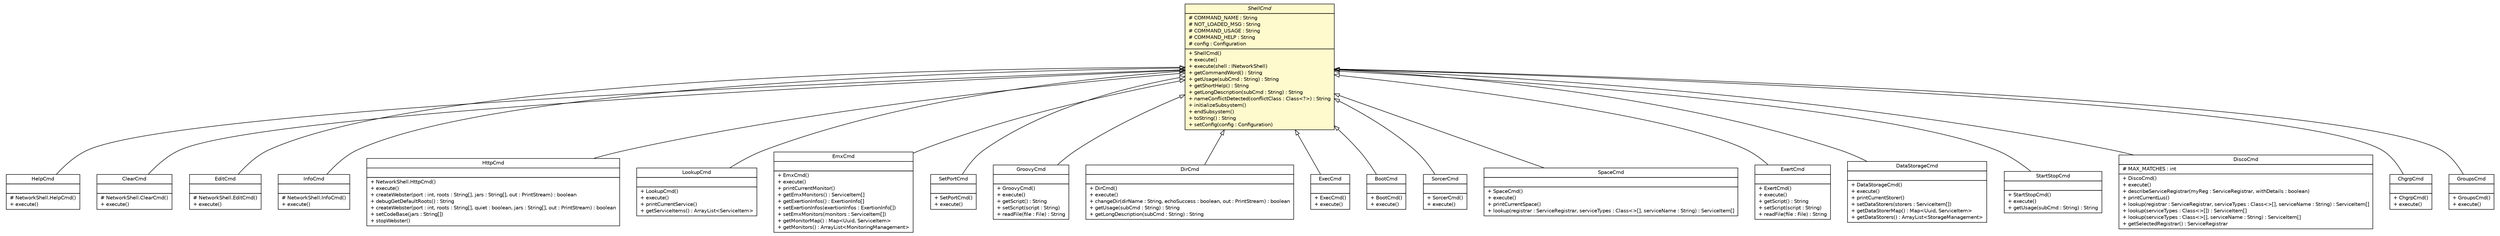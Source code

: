#!/usr/local/bin/dot
#
# Class diagram 
# Generated by UMLGraph version R5_6 (http://www.umlgraph.org/)
#

digraph G {
	edge [fontname="Helvetica",fontsize=10,labelfontname="Helvetica",labelfontsize=10];
	node [fontname="Helvetica",fontsize=10,shape=plaintext];
	nodesep=0.25;
	ranksep=0.5;
	// sorcer.tools.shell.NetworkShell.HelpCmd
	c495911 [label=<<table title="sorcer.tools.shell.NetworkShell.HelpCmd" border="0" cellborder="1" cellspacing="0" cellpadding="2" port="p" href="./NetworkShell.HelpCmd.html">
		<tr><td><table border="0" cellspacing="0" cellpadding="1">
<tr><td align="center" balign="center"> HelpCmd </td></tr>
		</table></td></tr>
		<tr><td><table border="0" cellspacing="0" cellpadding="1">
<tr><td align="left" balign="left">  </td></tr>
		</table></td></tr>
		<tr><td><table border="0" cellspacing="0" cellpadding="1">
<tr><td align="left" balign="left"> # NetworkShell.HelpCmd() </td></tr>
<tr><td align="left" balign="left"> + execute() </td></tr>
		</table></td></tr>
		</table>>, URL="./NetworkShell.HelpCmd.html", fontname="Helvetica", fontcolor="black", fontsize=10.0];
	// sorcer.tools.shell.NetworkShell.ClearCmd
	c495912 [label=<<table title="sorcer.tools.shell.NetworkShell.ClearCmd" border="0" cellborder="1" cellspacing="0" cellpadding="2" port="p" href="./NetworkShell.ClearCmd.html">
		<tr><td><table border="0" cellspacing="0" cellpadding="1">
<tr><td align="center" balign="center"> ClearCmd </td></tr>
		</table></td></tr>
		<tr><td><table border="0" cellspacing="0" cellpadding="1">
<tr><td align="left" balign="left">  </td></tr>
		</table></td></tr>
		<tr><td><table border="0" cellspacing="0" cellpadding="1">
<tr><td align="left" balign="left"> # NetworkShell.ClearCmd() </td></tr>
<tr><td align="left" balign="left"> + execute() </td></tr>
		</table></td></tr>
		</table>>, URL="./NetworkShell.ClearCmd.html", fontname="Helvetica", fontcolor="black", fontsize=10.0];
	// sorcer.tools.shell.NetworkShell.EditCmd
	c495913 [label=<<table title="sorcer.tools.shell.NetworkShell.EditCmd" border="0" cellborder="1" cellspacing="0" cellpadding="2" port="p" href="./NetworkShell.EditCmd.html">
		<tr><td><table border="0" cellspacing="0" cellpadding="1">
<tr><td align="center" balign="center"> EditCmd </td></tr>
		</table></td></tr>
		<tr><td><table border="0" cellspacing="0" cellpadding="1">
<tr><td align="left" balign="left">  </td></tr>
		</table></td></tr>
		<tr><td><table border="0" cellspacing="0" cellpadding="1">
<tr><td align="left" balign="left"> # NetworkShell.EditCmd() </td></tr>
<tr><td align="left" balign="left"> + execute() </td></tr>
		</table></td></tr>
		</table>>, URL="./NetworkShell.EditCmd.html", fontname="Helvetica", fontcolor="black", fontsize=10.0];
	// sorcer.tools.shell.NetworkShell.InfoCmd
	c495914 [label=<<table title="sorcer.tools.shell.NetworkShell.InfoCmd" border="0" cellborder="1" cellspacing="0" cellpadding="2" port="p" href="./NetworkShell.InfoCmd.html">
		<tr><td><table border="0" cellspacing="0" cellpadding="1">
<tr><td align="center" balign="center"> InfoCmd </td></tr>
		</table></td></tr>
		<tr><td><table border="0" cellspacing="0" cellpadding="1">
<tr><td align="left" balign="left">  </td></tr>
		</table></td></tr>
		<tr><td><table border="0" cellspacing="0" cellpadding="1">
<tr><td align="left" balign="left"> # NetworkShell.InfoCmd() </td></tr>
<tr><td align="left" balign="left"> + execute() </td></tr>
		</table></td></tr>
		</table>>, URL="./NetworkShell.InfoCmd.html", fontname="Helvetica", fontcolor="black", fontsize=10.0];
	// sorcer.tools.shell.NetworkShell.HttpCmd
	c495915 [label=<<table title="sorcer.tools.shell.NetworkShell.HttpCmd" border="0" cellborder="1" cellspacing="0" cellpadding="2" port="p" href="./NetworkShell.HttpCmd.html">
		<tr><td><table border="0" cellspacing="0" cellpadding="1">
<tr><td align="center" balign="center"> HttpCmd </td></tr>
		</table></td></tr>
		<tr><td><table border="0" cellspacing="0" cellpadding="1">
<tr><td align="left" balign="left">  </td></tr>
		</table></td></tr>
		<tr><td><table border="0" cellspacing="0" cellpadding="1">
<tr><td align="left" balign="left"> + NetworkShell.HttpCmd() </td></tr>
<tr><td align="left" balign="left"> + execute() </td></tr>
<tr><td align="left" balign="left"> + createWebster(port : int, roots : String[], jars : String[], out : PrintStream) : boolean </td></tr>
<tr><td align="left" balign="left"> + debugGetDefaultRoots() : String </td></tr>
<tr><td align="left" balign="left"> + createWebster(port : int, roots : String[], quiet : boolean, jars : String[], out : PrintStream) : boolean </td></tr>
<tr><td align="left" balign="left"> + setCodeBase(jars : String[]) </td></tr>
<tr><td align="left" balign="left"> + stopWebster() </td></tr>
		</table></td></tr>
		</table>>, URL="./NetworkShell.HttpCmd.html", fontname="Helvetica", fontcolor="black", fontsize=10.0];
	// sorcer.tools.shell.ShellCmd
	c495919 [label=<<table title="sorcer.tools.shell.ShellCmd" border="0" cellborder="1" cellspacing="0" cellpadding="2" port="p" bgcolor="lemonChiffon" href="./ShellCmd.html">
		<tr><td><table border="0" cellspacing="0" cellpadding="1">
<tr><td align="center" balign="center"><font face="Helvetica-Oblique"> ShellCmd </font></td></tr>
		</table></td></tr>
		<tr><td><table border="0" cellspacing="0" cellpadding="1">
<tr><td align="left" balign="left"> # COMMAND_NAME : String </td></tr>
<tr><td align="left" balign="left"> # NOT_LOADED_MSG : String </td></tr>
<tr><td align="left" balign="left"> # COMMAND_USAGE : String </td></tr>
<tr><td align="left" balign="left"> # COMMAND_HELP : String </td></tr>
<tr><td align="left" balign="left"> # config : Configuration </td></tr>
		</table></td></tr>
		<tr><td><table border="0" cellspacing="0" cellpadding="1">
<tr><td align="left" balign="left"> + ShellCmd() </td></tr>
<tr><td align="left" balign="left"> + execute() </td></tr>
<tr><td align="left" balign="left"> + execute(shell : INetworkShell) </td></tr>
<tr><td align="left" balign="left"> + getCommandWord() : String </td></tr>
<tr><td align="left" balign="left"> + getUsage(subCmd : String) : String </td></tr>
<tr><td align="left" balign="left"> + getShortHelp() : String </td></tr>
<tr><td align="left" balign="left"> + getLongDescription(subCmd : String) : String </td></tr>
<tr><td align="left" balign="left"> + nameConflictDetected(conflictClass : Class&lt;?&gt;) : String </td></tr>
<tr><td align="left" balign="left"> + initializeSubsystem() </td></tr>
<tr><td align="left" balign="left"> + endSubsystem() </td></tr>
<tr><td align="left" balign="left"> + toString() : String </td></tr>
<tr><td align="left" balign="left"> + setConfig(config : Configuration) </td></tr>
		</table></td></tr>
		</table>>, URL="./ShellCmd.html", fontname="Helvetica", fontcolor="black", fontsize=10.0];
	// sorcer.tools.shell.cmds.LookupCmd
	c496158 [label=<<table title="sorcer.tools.shell.cmds.LookupCmd" border="0" cellborder="1" cellspacing="0" cellpadding="2" port="p" href="./cmds/LookupCmd.html">
		<tr><td><table border="0" cellspacing="0" cellpadding="1">
<tr><td align="center" balign="center"> LookupCmd </td></tr>
		</table></td></tr>
		<tr><td><table border="0" cellspacing="0" cellpadding="1">
<tr><td align="left" balign="left">  </td></tr>
		</table></td></tr>
		<tr><td><table border="0" cellspacing="0" cellpadding="1">
<tr><td align="left" balign="left"> + LookupCmd() </td></tr>
<tr><td align="left" balign="left"> + execute() </td></tr>
<tr><td align="left" balign="left"> + printCurrentService() </td></tr>
<tr><td align="left" balign="left"> + getServiceItems() : ArrayList&lt;ServiceItem&gt; </td></tr>
		</table></td></tr>
		</table>>, URL="./cmds/LookupCmd.html", fontname="Helvetica", fontcolor="black", fontsize=10.0];
	// sorcer.tools.shell.cmds.EmxCmd
	c496159 [label=<<table title="sorcer.tools.shell.cmds.EmxCmd" border="0" cellborder="1" cellspacing="0" cellpadding="2" port="p" href="./cmds/EmxCmd.html">
		<tr><td><table border="0" cellspacing="0" cellpadding="1">
<tr><td align="center" balign="center"> EmxCmd </td></tr>
		</table></td></tr>
		<tr><td><table border="0" cellspacing="0" cellpadding="1">
<tr><td align="left" balign="left">  </td></tr>
		</table></td></tr>
		<tr><td><table border="0" cellspacing="0" cellpadding="1">
<tr><td align="left" balign="left"> + EmxCmd() </td></tr>
<tr><td align="left" balign="left"> + execute() </td></tr>
<tr><td align="left" balign="left"> + printCurrentMonitor() </td></tr>
<tr><td align="left" balign="left"> + getEmxMonitors() : ServiceItem[] </td></tr>
<tr><td align="left" balign="left"> + getExertionInfos() : ExertionInfo[] </td></tr>
<tr><td align="left" balign="left"> + setExertionInfos(exertionInfos : ExertionInfo[]) </td></tr>
<tr><td align="left" balign="left"> + setEmxMonitors(monitors : ServiceItem[]) </td></tr>
<tr><td align="left" balign="left"> + getMonitorMap() : Map&lt;Uuid, ServiceItem&gt; </td></tr>
<tr><td align="left" balign="left"> + getMonitors() : ArrayList&lt;MonitoringManagement&gt; </td></tr>
		</table></td></tr>
		</table>>, URL="./cmds/EmxCmd.html", fontname="Helvetica", fontcolor="black", fontsize=10.0];
	// sorcer.tools.shell.cmds.SetPortCmd
	c496160 [label=<<table title="sorcer.tools.shell.cmds.SetPortCmd" border="0" cellborder="1" cellspacing="0" cellpadding="2" port="p" href="./cmds/SetPortCmd.html">
		<tr><td><table border="0" cellspacing="0" cellpadding="1">
<tr><td align="center" balign="center"> SetPortCmd </td></tr>
		</table></td></tr>
		<tr><td><table border="0" cellspacing="0" cellpadding="1">
<tr><td align="left" balign="left">  </td></tr>
		</table></td></tr>
		<tr><td><table border="0" cellspacing="0" cellpadding="1">
<tr><td align="left" balign="left"> + SetPortCmd() </td></tr>
<tr><td align="left" balign="left"> + execute() </td></tr>
		</table></td></tr>
		</table>>, URL="./cmds/SetPortCmd.html", fontname="Helvetica", fontcolor="black", fontsize=10.0];
	// sorcer.tools.shell.cmds.GroovyCmd
	c496161 [label=<<table title="sorcer.tools.shell.cmds.GroovyCmd" border="0" cellborder="1" cellspacing="0" cellpadding="2" port="p" href="./cmds/GroovyCmd.html">
		<tr><td><table border="0" cellspacing="0" cellpadding="1">
<tr><td align="center" balign="center"> GroovyCmd </td></tr>
		</table></td></tr>
		<tr><td><table border="0" cellspacing="0" cellpadding="1">
<tr><td align="left" balign="left">  </td></tr>
		</table></td></tr>
		<tr><td><table border="0" cellspacing="0" cellpadding="1">
<tr><td align="left" balign="left"> + GroovyCmd() </td></tr>
<tr><td align="left" balign="left"> + execute() </td></tr>
<tr><td align="left" balign="left"> + getScript() : String </td></tr>
<tr><td align="left" balign="left"> + setScript(script : String) </td></tr>
<tr><td align="left" balign="left"> + readFile(file : File) : String </td></tr>
		</table></td></tr>
		</table>>, URL="./cmds/GroovyCmd.html", fontname="Helvetica", fontcolor="black", fontsize=10.0];
	// sorcer.tools.shell.cmds.DirCmd
	c496162 [label=<<table title="sorcer.tools.shell.cmds.DirCmd" border="0" cellborder="1" cellspacing="0" cellpadding="2" port="p" href="./cmds/DirCmd.html">
		<tr><td><table border="0" cellspacing="0" cellpadding="1">
<tr><td align="center" balign="center"> DirCmd </td></tr>
		</table></td></tr>
		<tr><td><table border="0" cellspacing="0" cellpadding="1">
<tr><td align="left" balign="left">  </td></tr>
		</table></td></tr>
		<tr><td><table border="0" cellspacing="0" cellpadding="1">
<tr><td align="left" balign="left"> + DirCmd() </td></tr>
<tr><td align="left" balign="left"> + execute() </td></tr>
<tr><td align="left" balign="left"> + changeDir(dirName : String, echoSuccess : boolean, out : PrintStream) : boolean </td></tr>
<tr><td align="left" balign="left"> + getUsage(subCmd : String) : String </td></tr>
<tr><td align="left" balign="left"> + getLongDescription(subCmd : String) : String </td></tr>
		</table></td></tr>
		</table>>, URL="./cmds/DirCmd.html", fontname="Helvetica", fontcolor="black", fontsize=10.0];
	// sorcer.tools.shell.cmds.ExecCmd
	c496163 [label=<<table title="sorcer.tools.shell.cmds.ExecCmd" border="0" cellborder="1" cellspacing="0" cellpadding="2" port="p" href="./cmds/ExecCmd.html">
		<tr><td><table border="0" cellspacing="0" cellpadding="1">
<tr><td align="center" balign="center"> ExecCmd </td></tr>
		</table></td></tr>
		<tr><td><table border="0" cellspacing="0" cellpadding="1">
<tr><td align="left" balign="left">  </td></tr>
		</table></td></tr>
		<tr><td><table border="0" cellspacing="0" cellpadding="1">
<tr><td align="left" balign="left"> + ExecCmd() </td></tr>
<tr><td align="left" balign="left"> + execute() </td></tr>
		</table></td></tr>
		</table>>, URL="./cmds/ExecCmd.html", fontname="Helvetica", fontcolor="black", fontsize=10.0];
	// sorcer.tools.shell.cmds.BootCmd
	c496164 [label=<<table title="sorcer.tools.shell.cmds.BootCmd" border="0" cellborder="1" cellspacing="0" cellpadding="2" port="p" href="./cmds/BootCmd.html">
		<tr><td><table border="0" cellspacing="0" cellpadding="1">
<tr><td align="center" balign="center"> BootCmd </td></tr>
		</table></td></tr>
		<tr><td><table border="0" cellspacing="0" cellpadding="1">
<tr><td align="left" balign="left">  </td></tr>
		</table></td></tr>
		<tr><td><table border="0" cellspacing="0" cellpadding="1">
<tr><td align="left" balign="left"> + BootCmd() </td></tr>
<tr><td align="left" balign="left"> + execute() </td></tr>
		</table></td></tr>
		</table>>, URL="./cmds/BootCmd.html", fontname="Helvetica", fontcolor="black", fontsize=10.0];
	// sorcer.tools.shell.cmds.SorcerCmd
	c496165 [label=<<table title="sorcer.tools.shell.cmds.SorcerCmd" border="0" cellborder="1" cellspacing="0" cellpadding="2" port="p" href="./cmds/SorcerCmd.html">
		<tr><td><table border="0" cellspacing="0" cellpadding="1">
<tr><td align="center" balign="center"> SorcerCmd </td></tr>
		</table></td></tr>
		<tr><td><table border="0" cellspacing="0" cellpadding="1">
<tr><td align="left" balign="left">  </td></tr>
		</table></td></tr>
		<tr><td><table border="0" cellspacing="0" cellpadding="1">
<tr><td align="left" balign="left"> + SorcerCmd() </td></tr>
<tr><td align="left" balign="left"> + execute() </td></tr>
		</table></td></tr>
		</table>>, URL="./cmds/SorcerCmd.html", fontname="Helvetica", fontcolor="black", fontsize=10.0];
	// sorcer.tools.shell.cmds.SpaceCmd
	c496166 [label=<<table title="sorcer.tools.shell.cmds.SpaceCmd" border="0" cellborder="1" cellspacing="0" cellpadding="2" port="p" href="./cmds/SpaceCmd.html">
		<tr><td><table border="0" cellspacing="0" cellpadding="1">
<tr><td align="center" balign="center"> SpaceCmd </td></tr>
		</table></td></tr>
		<tr><td><table border="0" cellspacing="0" cellpadding="1">
<tr><td align="left" balign="left">  </td></tr>
		</table></td></tr>
		<tr><td><table border="0" cellspacing="0" cellpadding="1">
<tr><td align="left" balign="left"> + SpaceCmd() </td></tr>
<tr><td align="left" balign="left"> + execute() </td></tr>
<tr><td align="left" balign="left"> + printCurrentSpace() </td></tr>
<tr><td align="left" balign="left"> + lookup(registrar : ServiceRegistrar, serviceTypes : Class&lt;&gt;[], serviceName : String) : ServiceItem[] </td></tr>
		</table></td></tr>
		</table>>, URL="./cmds/SpaceCmd.html", fontname="Helvetica", fontcolor="black", fontsize=10.0];
	// sorcer.tools.shell.cmds.ExertCmd
	c496167 [label=<<table title="sorcer.tools.shell.cmds.ExertCmd" border="0" cellborder="1" cellspacing="0" cellpadding="2" port="p" href="./cmds/ExertCmd.html">
		<tr><td><table border="0" cellspacing="0" cellpadding="1">
<tr><td align="center" balign="center"> ExertCmd </td></tr>
		</table></td></tr>
		<tr><td><table border="0" cellspacing="0" cellpadding="1">
<tr><td align="left" balign="left">  </td></tr>
		</table></td></tr>
		<tr><td><table border="0" cellspacing="0" cellpadding="1">
<tr><td align="left" balign="left"> + ExertCmd() </td></tr>
<tr><td align="left" balign="left"> + execute() </td></tr>
<tr><td align="left" balign="left"> + getScript() : String </td></tr>
<tr><td align="left" balign="left"> + setScript(script : String) </td></tr>
<tr><td align="left" balign="left"> + readFile(file : File) : String </td></tr>
		</table></td></tr>
		</table>>, URL="./cmds/ExertCmd.html", fontname="Helvetica", fontcolor="black", fontsize=10.0];
	// sorcer.tools.shell.cmds.DataStorageCmd
	c496168 [label=<<table title="sorcer.tools.shell.cmds.DataStorageCmd" border="0" cellborder="1" cellspacing="0" cellpadding="2" port="p" href="./cmds/DataStorageCmd.html">
		<tr><td><table border="0" cellspacing="0" cellpadding="1">
<tr><td align="center" balign="center"> DataStorageCmd </td></tr>
		</table></td></tr>
		<tr><td><table border="0" cellspacing="0" cellpadding="1">
<tr><td align="left" balign="left">  </td></tr>
		</table></td></tr>
		<tr><td><table border="0" cellspacing="0" cellpadding="1">
<tr><td align="left" balign="left"> + DataStorageCmd() </td></tr>
<tr><td align="left" balign="left"> + execute() </td></tr>
<tr><td align="left" balign="left"> + printCurrentStorer() </td></tr>
<tr><td align="left" balign="left"> + setDataStorers(storers : ServiceItem[]) </td></tr>
<tr><td align="left" balign="left"> + getDataStorerMap() : Map&lt;Uuid, ServiceItem&gt; </td></tr>
<tr><td align="left" balign="left"> + getDataStorers() : ArrayList&lt;StorageManagement&gt; </td></tr>
		</table></td></tr>
		</table>>, URL="./cmds/DataStorageCmd.html", fontname="Helvetica", fontcolor="black", fontsize=10.0];
	// sorcer.tools.shell.cmds.StartStopCmd
	c496169 [label=<<table title="sorcer.tools.shell.cmds.StartStopCmd" border="0" cellborder="1" cellspacing="0" cellpadding="2" port="p" href="./cmds/StartStopCmd.html">
		<tr><td><table border="0" cellspacing="0" cellpadding="1">
<tr><td align="center" balign="center"> StartStopCmd </td></tr>
		</table></td></tr>
		<tr><td><table border="0" cellspacing="0" cellpadding="1">
<tr><td align="left" balign="left">  </td></tr>
		</table></td></tr>
		<tr><td><table border="0" cellspacing="0" cellpadding="1">
<tr><td align="left" balign="left"> + StartStopCmd() </td></tr>
<tr><td align="left" balign="left"> + execute() </td></tr>
<tr><td align="left" balign="left"> + getUsage(subCmd : String) : String </td></tr>
		</table></td></tr>
		</table>>, URL="./cmds/StartStopCmd.html", fontname="Helvetica", fontcolor="black", fontsize=10.0];
	// sorcer.tools.shell.cmds.DiscoCmd
	c496170 [label=<<table title="sorcer.tools.shell.cmds.DiscoCmd" border="0" cellborder="1" cellspacing="0" cellpadding="2" port="p" href="./cmds/DiscoCmd.html">
		<tr><td><table border="0" cellspacing="0" cellpadding="1">
<tr><td align="center" balign="center"> DiscoCmd </td></tr>
		</table></td></tr>
		<tr><td><table border="0" cellspacing="0" cellpadding="1">
<tr><td align="left" balign="left"> # MAX_MATCHES : int </td></tr>
		</table></td></tr>
		<tr><td><table border="0" cellspacing="0" cellpadding="1">
<tr><td align="left" balign="left"> + DiscoCmd() </td></tr>
<tr><td align="left" balign="left"> + execute() </td></tr>
<tr><td align="left" balign="left"> + describeServiceRegistrar(myReg : ServiceRegistrar, withDetails : boolean) </td></tr>
<tr><td align="left" balign="left"> + printCurrentLus() </td></tr>
<tr><td align="left" balign="left"> + lookup(registrar : ServiceRegistrar, serviceTypes : Class&lt;&gt;[], serviceName : String) : ServiceItem[] </td></tr>
<tr><td align="left" balign="left"> + lookup(serviceTypes : Class&lt;&gt;[]) : ServiceItem[] </td></tr>
<tr><td align="left" balign="left"> + lookup(serviceTypes : Class&lt;&gt;[], serviceName : String) : ServiceItem[] </td></tr>
<tr><td align="left" balign="left"> + getSelectedRegistrar() : ServiceRegistrar </td></tr>
		</table></td></tr>
		</table>>, URL="./cmds/DiscoCmd.html", fontname="Helvetica", fontcolor="black", fontsize=10.0];
	// sorcer.tools.shell.cmds.ChgrpCmd
	c496171 [label=<<table title="sorcer.tools.shell.cmds.ChgrpCmd" border="0" cellborder="1" cellspacing="0" cellpadding="2" port="p" href="./cmds/ChgrpCmd.html">
		<tr><td><table border="0" cellspacing="0" cellpadding="1">
<tr><td align="center" balign="center"> ChgrpCmd </td></tr>
		</table></td></tr>
		<tr><td><table border="0" cellspacing="0" cellpadding="1">
<tr><td align="left" balign="left">  </td></tr>
		</table></td></tr>
		<tr><td><table border="0" cellspacing="0" cellpadding="1">
<tr><td align="left" balign="left"> + ChgrpCmd() </td></tr>
<tr><td align="left" balign="left"> + execute() </td></tr>
		</table></td></tr>
		</table>>, URL="./cmds/ChgrpCmd.html", fontname="Helvetica", fontcolor="black", fontsize=10.0];
	// sorcer.tools.shell.cmds.GroupsCmd
	c496172 [label=<<table title="sorcer.tools.shell.cmds.GroupsCmd" border="0" cellborder="1" cellspacing="0" cellpadding="2" port="p" href="./cmds/GroupsCmd.html">
		<tr><td><table border="0" cellspacing="0" cellpadding="1">
<tr><td align="center" balign="center"> GroupsCmd </td></tr>
		</table></td></tr>
		<tr><td><table border="0" cellspacing="0" cellpadding="1">
<tr><td align="left" balign="left">  </td></tr>
		</table></td></tr>
		<tr><td><table border="0" cellspacing="0" cellpadding="1">
<tr><td align="left" balign="left"> + GroupsCmd() </td></tr>
<tr><td align="left" balign="left"> + execute() </td></tr>
		</table></td></tr>
		</table>>, URL="./cmds/GroupsCmd.html", fontname="Helvetica", fontcolor="black", fontsize=10.0];
	//sorcer.tools.shell.NetworkShell.HelpCmd extends sorcer.tools.shell.ShellCmd
	c495919:p -> c495911:p [dir=back,arrowtail=empty];
	//sorcer.tools.shell.NetworkShell.ClearCmd extends sorcer.tools.shell.ShellCmd
	c495919:p -> c495912:p [dir=back,arrowtail=empty];
	//sorcer.tools.shell.NetworkShell.EditCmd extends sorcer.tools.shell.ShellCmd
	c495919:p -> c495913:p [dir=back,arrowtail=empty];
	//sorcer.tools.shell.NetworkShell.InfoCmd extends sorcer.tools.shell.ShellCmd
	c495919:p -> c495914:p [dir=back,arrowtail=empty];
	//sorcer.tools.shell.NetworkShell.HttpCmd extends sorcer.tools.shell.ShellCmd
	c495919:p -> c495915:p [dir=back,arrowtail=empty];
	//sorcer.tools.shell.cmds.LookupCmd extends sorcer.tools.shell.ShellCmd
	c495919:p -> c496158:p [dir=back,arrowtail=empty];
	//sorcer.tools.shell.cmds.EmxCmd extends sorcer.tools.shell.ShellCmd
	c495919:p -> c496159:p [dir=back,arrowtail=empty];
	//sorcer.tools.shell.cmds.SetPortCmd extends sorcer.tools.shell.ShellCmd
	c495919:p -> c496160:p [dir=back,arrowtail=empty];
	//sorcer.tools.shell.cmds.GroovyCmd extends sorcer.tools.shell.ShellCmd
	c495919:p -> c496161:p [dir=back,arrowtail=empty];
	//sorcer.tools.shell.cmds.DirCmd extends sorcer.tools.shell.ShellCmd
	c495919:p -> c496162:p [dir=back,arrowtail=empty];
	//sorcer.tools.shell.cmds.ExecCmd extends sorcer.tools.shell.ShellCmd
	c495919:p -> c496163:p [dir=back,arrowtail=empty];
	//sorcer.tools.shell.cmds.BootCmd extends sorcer.tools.shell.ShellCmd
	c495919:p -> c496164:p [dir=back,arrowtail=empty];
	//sorcer.tools.shell.cmds.SorcerCmd extends sorcer.tools.shell.ShellCmd
	c495919:p -> c496165:p [dir=back,arrowtail=empty];
	//sorcer.tools.shell.cmds.SpaceCmd extends sorcer.tools.shell.ShellCmd
	c495919:p -> c496166:p [dir=back,arrowtail=empty];
	//sorcer.tools.shell.cmds.ExertCmd extends sorcer.tools.shell.ShellCmd
	c495919:p -> c496167:p [dir=back,arrowtail=empty];
	//sorcer.tools.shell.cmds.DataStorageCmd extends sorcer.tools.shell.ShellCmd
	c495919:p -> c496168:p [dir=back,arrowtail=empty];
	//sorcer.tools.shell.cmds.StartStopCmd extends sorcer.tools.shell.ShellCmd
	c495919:p -> c496169:p [dir=back,arrowtail=empty];
	//sorcer.tools.shell.cmds.DiscoCmd extends sorcer.tools.shell.ShellCmd
	c495919:p -> c496170:p [dir=back,arrowtail=empty];
	//sorcer.tools.shell.cmds.ChgrpCmd extends sorcer.tools.shell.ShellCmd
	c495919:p -> c496171:p [dir=back,arrowtail=empty];
	//sorcer.tools.shell.cmds.GroupsCmd extends sorcer.tools.shell.ShellCmd
	c495919:p -> c496172:p [dir=back,arrowtail=empty];
}

